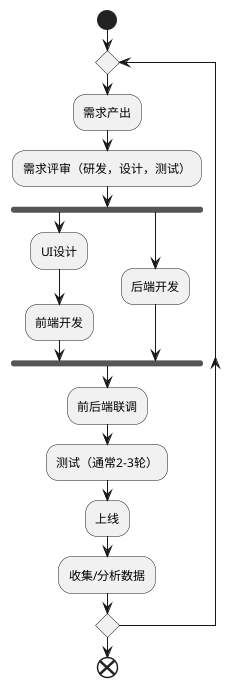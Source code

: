 @startuml
start
repeat
  :需求产出;
  :需求评审（研发，设计，测试）;
  fork
  :UI设计;
  :前端开发;
  fork again
  :后端开发;
  end fork
  :前后端联调;
  :测试（通常2-3轮）;
  :上线;
  :收集/分析数据;
repeat while
end
@enduml